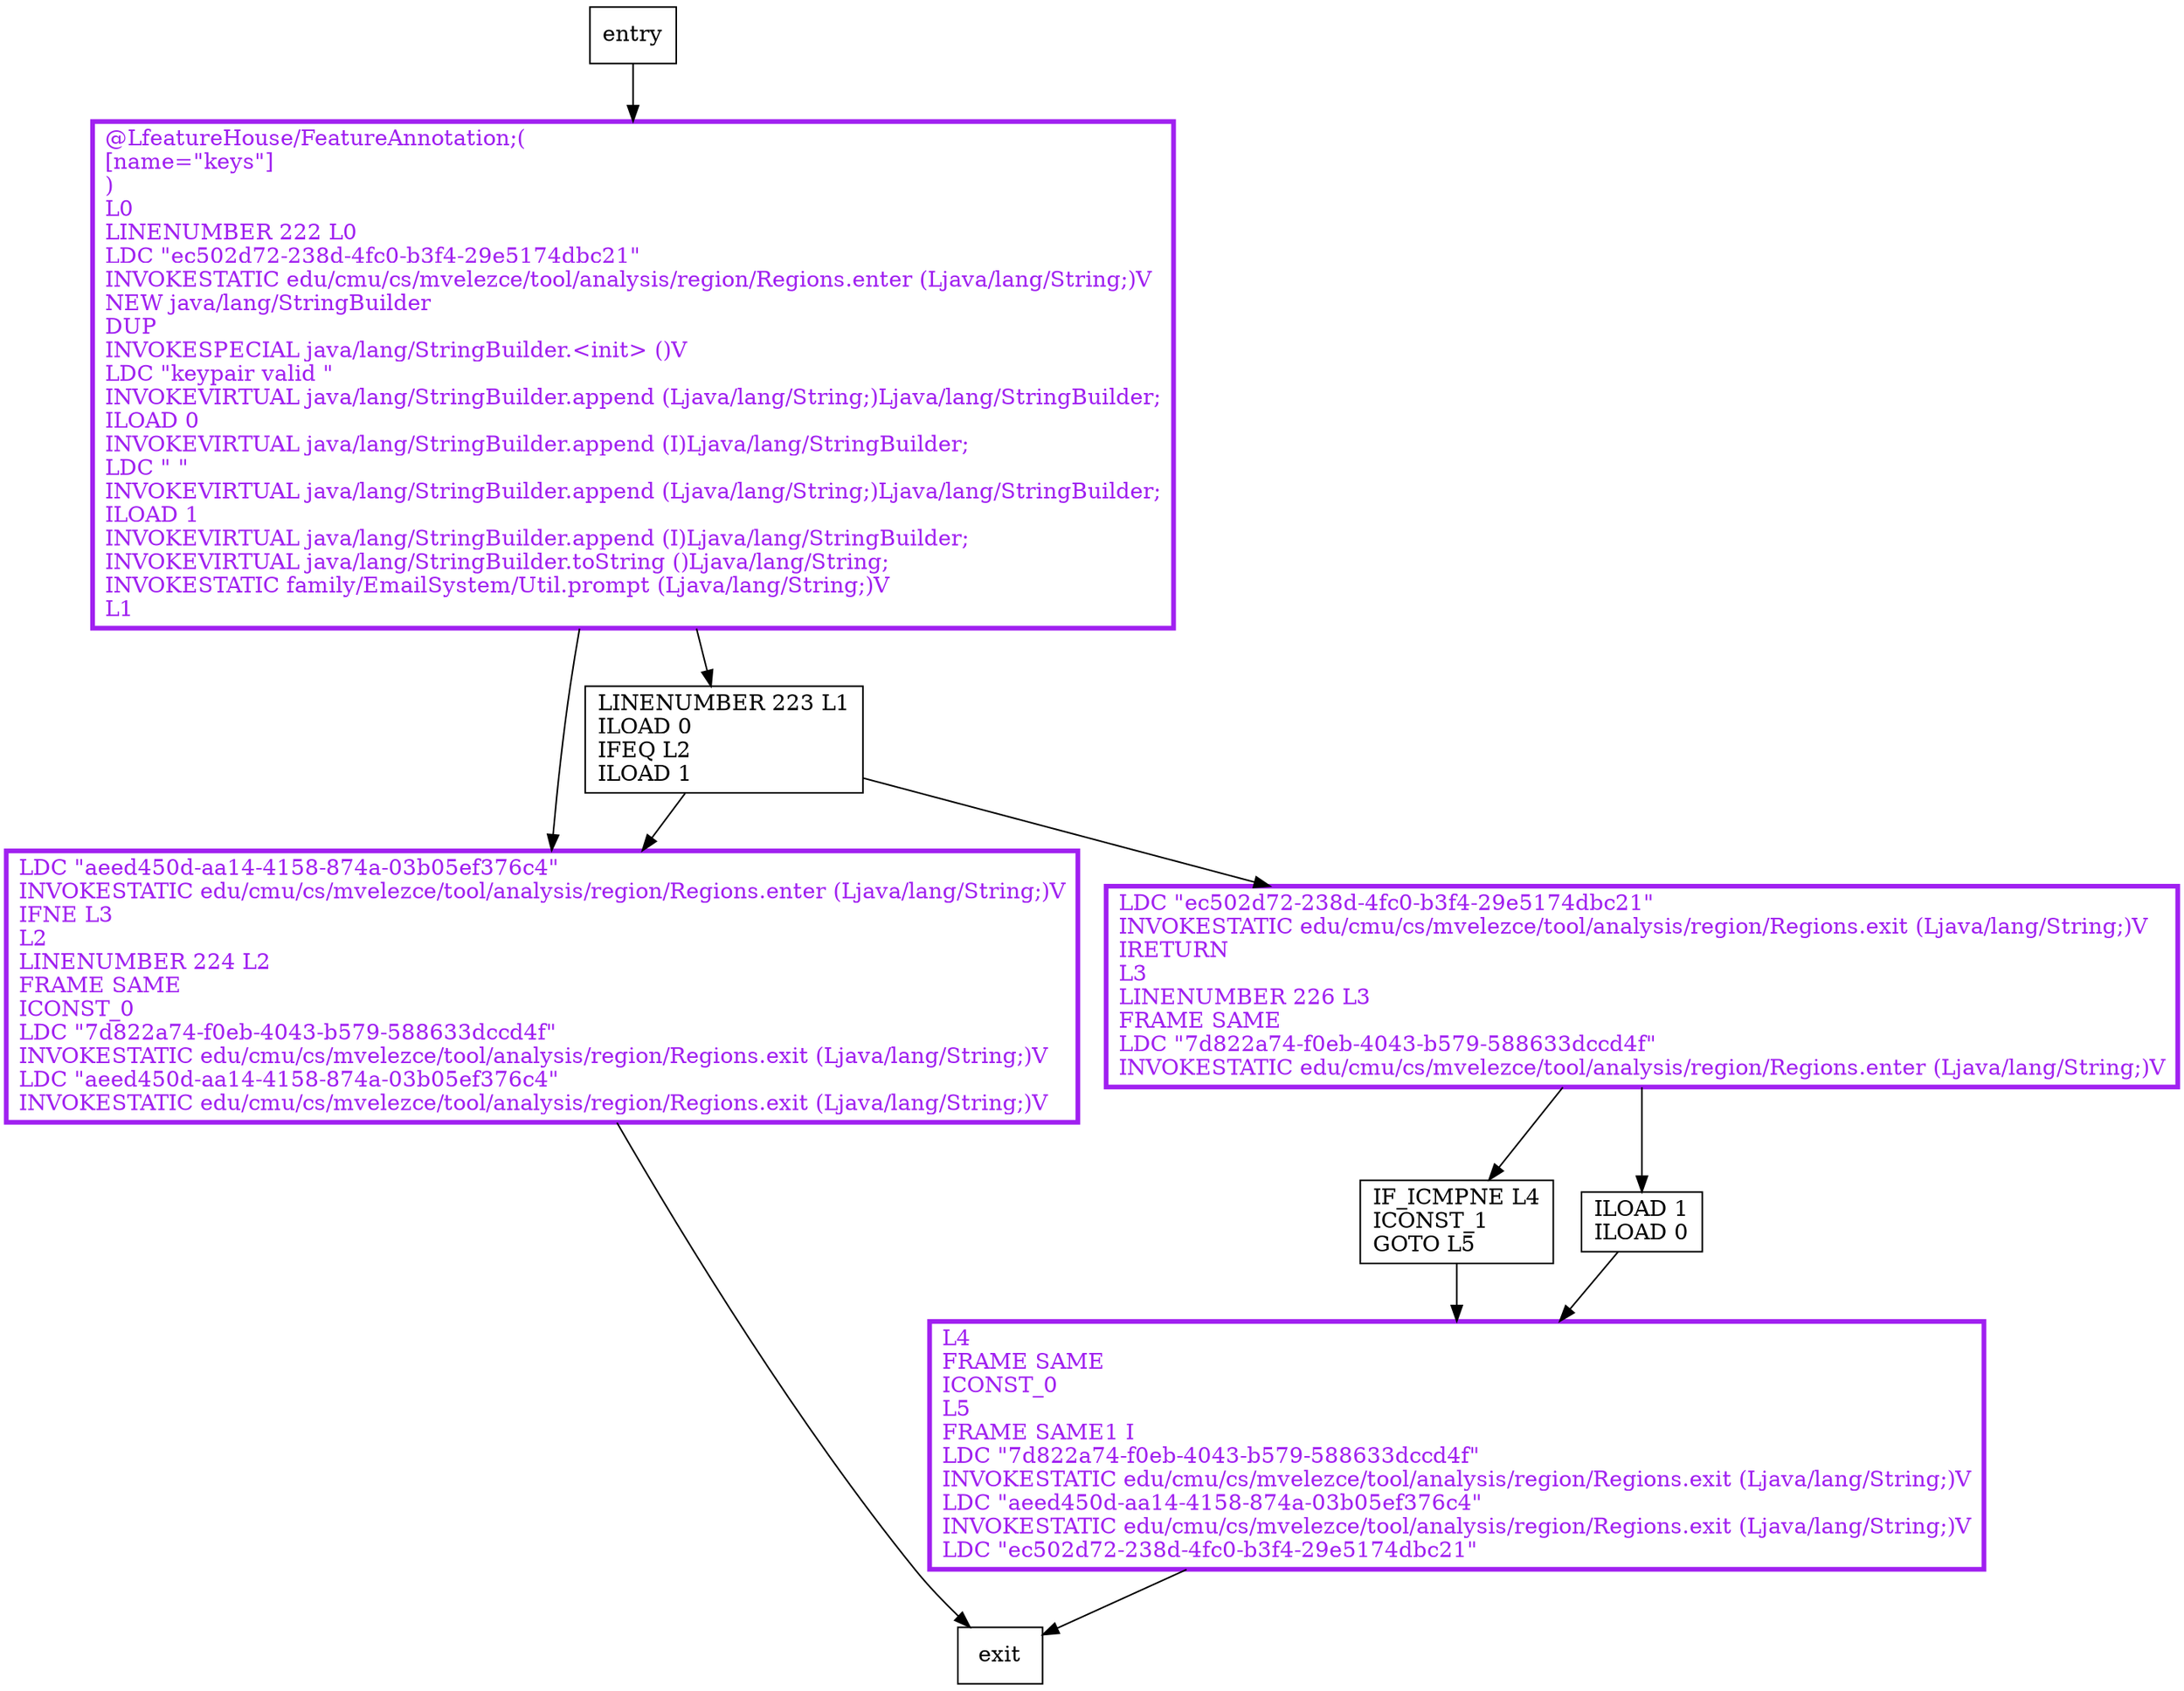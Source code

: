 digraph isKeyPairValid {
node [shape=record];
845519198 [label="IF_ICMPNE L4\lICONST_1\lGOTO L5\l"];
1307655632 [label="L4\lFRAME SAME\lICONST_0\lL5\lFRAME SAME1 I\lLDC \"7d822a74-f0eb-4043-b579-588633dccd4f\"\lINVOKESTATIC edu/cmu/cs/mvelezce/tool/analysis/region/Regions.exit (Ljava/lang/String;)V\lLDC \"aeed450d-aa14-4158-874a-03b05ef376c4\"\lINVOKESTATIC edu/cmu/cs/mvelezce/tool/analysis/region/Regions.exit (Ljava/lang/String;)V\lLDC \"ec502d72-238d-4fc0-b3f4-29e5174dbc21\"\l"];
871557892 [label="ILOAD 1\lILOAD 0\l"];
193020660 [label="LDC \"aeed450d-aa14-4158-874a-03b05ef376c4\"\lINVOKESTATIC edu/cmu/cs/mvelezce/tool/analysis/region/Regions.enter (Ljava/lang/String;)V\lIFNE L3\lL2\lLINENUMBER 224 L2\lFRAME SAME\lICONST_0\lLDC \"7d822a74-f0eb-4043-b579-588633dccd4f\"\lINVOKESTATIC edu/cmu/cs/mvelezce/tool/analysis/region/Regions.exit (Ljava/lang/String;)V\lLDC \"aeed450d-aa14-4158-874a-03b05ef376c4\"\lINVOKESTATIC edu/cmu/cs/mvelezce/tool/analysis/region/Regions.exit (Ljava/lang/String;)V\l"];
1299564036 [label="LDC \"ec502d72-238d-4fc0-b3f4-29e5174dbc21\"\lINVOKESTATIC edu/cmu/cs/mvelezce/tool/analysis/region/Regions.exit (Ljava/lang/String;)V\lIRETURN\lL3\lLINENUMBER 226 L3\lFRAME SAME\lLDC \"7d822a74-f0eb-4043-b579-588633dccd4f\"\lINVOKESTATIC edu/cmu/cs/mvelezce/tool/analysis/region/Regions.enter (Ljava/lang/String;)V\l"];
1441087837 [label="@LfeatureHouse/FeatureAnnotation;(\l[name=\"keys\"]\l)\lL0\lLINENUMBER 222 L0\lLDC \"ec502d72-238d-4fc0-b3f4-29e5174dbc21\"\lINVOKESTATIC edu/cmu/cs/mvelezce/tool/analysis/region/Regions.enter (Ljava/lang/String;)V\lNEW java/lang/StringBuilder\lDUP\lINVOKESPECIAL java/lang/StringBuilder.\<init\> ()V\lLDC \"keypair valid \"\lINVOKEVIRTUAL java/lang/StringBuilder.append (Ljava/lang/String;)Ljava/lang/StringBuilder;\lILOAD 0\lINVOKEVIRTUAL java/lang/StringBuilder.append (I)Ljava/lang/StringBuilder;\lLDC \" \"\lINVOKEVIRTUAL java/lang/StringBuilder.append (Ljava/lang/String;)Ljava/lang/StringBuilder;\lILOAD 1\lINVOKEVIRTUAL java/lang/StringBuilder.append (I)Ljava/lang/StringBuilder;\lINVOKEVIRTUAL java/lang/StringBuilder.toString ()Ljava/lang/String;\lINVOKESTATIC family/EmailSystem/Util.prompt (Ljava/lang/String;)V\lL1\l"];
1389729031 [label="LINENUMBER 223 L1\lILOAD 0\lIFEQ L2\lILOAD 1\l"];
entry;
exit;
entry -> 1441087837;
845519198 -> 1307655632;
1307655632 -> exit;
871557892 -> 1307655632;
193020660 -> exit;
1299564036 -> 845519198;
1299564036 -> 871557892;
1441087837 -> 193020660;
1441087837 -> 1389729031;
1389729031 -> 193020660;
1389729031 -> 1299564036;
1307655632[fontcolor="purple", penwidth=3, color="purple"];
193020660[fontcolor="purple", penwidth=3, color="purple"];
1299564036[fontcolor="purple", penwidth=3, color="purple"];
1441087837[fontcolor="purple", penwidth=3, color="purple"];
}

